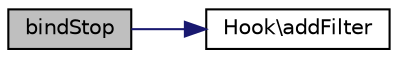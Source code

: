 digraph "bindStop"
{
  edge [fontname="Helvetica",fontsize="10",labelfontname="Helvetica",labelfontsize="10"];
  node [fontname="Helvetica",fontsize="10",shape=record];
  rankdir="LR";
  Node1 [label="bindStop",height=0.2,width=0.4,color="black", fillcolor="grey75", style="filled" fontcolor="black"];
  Node1 -> Node2 [color="midnightblue",fontsize="10",style="solid"];
  Node2 [label="Hook\\addFilter",height=0.2,width=0.4,color="black", fillcolor="white", style="filled",URL="$class_hook.html#a79d30e5023bd9d77404dc844dbd2e67a"];
}
